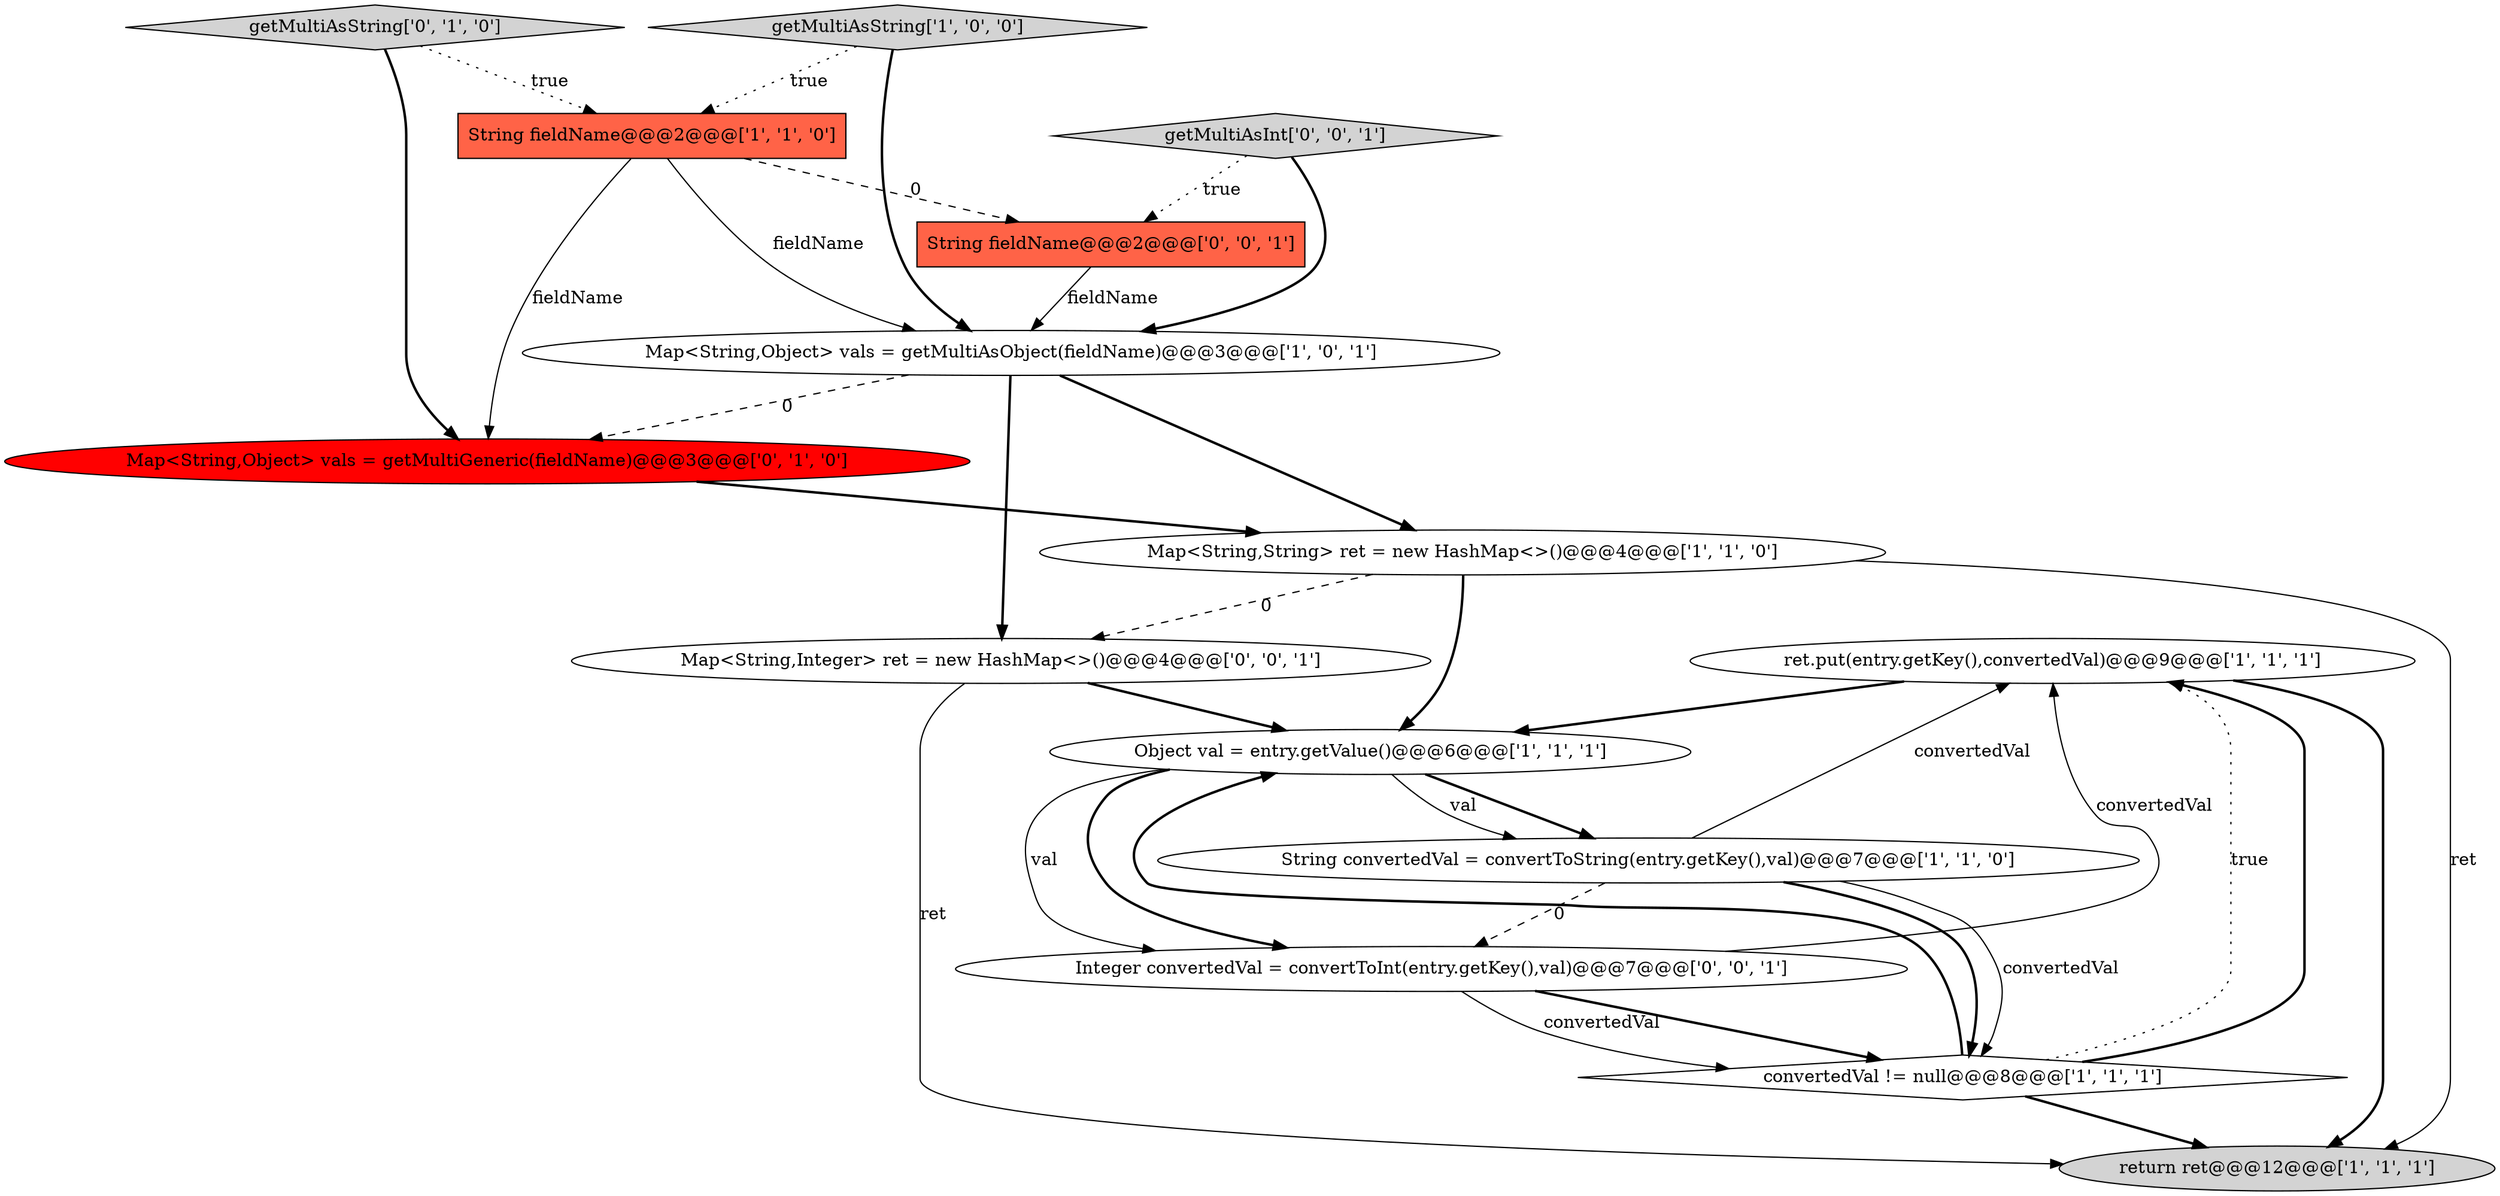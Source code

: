 digraph {
8 [style = filled, label = "ret.put(entry.getKey(),convertedVal)@@@9@@@['1', '1', '1']", fillcolor = white, shape = ellipse image = "AAA0AAABBB1BBB"];
11 [style = filled, label = "Integer convertedVal = convertToInt(entry.getKey(),val)@@@7@@@['0', '0', '1']", fillcolor = white, shape = ellipse image = "AAA0AAABBB3BBB"];
13 [style = filled, label = "String fieldName@@@2@@@['0', '0', '1']", fillcolor = tomato, shape = box image = "AAA0AAABBB3BBB"];
14 [style = filled, label = "Map<String,Integer> ret = new HashMap<>()@@@4@@@['0', '0', '1']", fillcolor = white, shape = ellipse image = "AAA0AAABBB3BBB"];
1 [style = filled, label = "Map<String,String> ret = new HashMap<>()@@@4@@@['1', '1', '0']", fillcolor = white, shape = ellipse image = "AAA0AAABBB1BBB"];
6 [style = filled, label = "String fieldName@@@2@@@['1', '1', '0']", fillcolor = tomato, shape = box image = "AAA0AAABBB1BBB"];
0 [style = filled, label = "Map<String,Object> vals = getMultiAsObject(fieldName)@@@3@@@['1', '0', '1']", fillcolor = white, shape = ellipse image = "AAA0AAABBB1BBB"];
9 [style = filled, label = "getMultiAsString['0', '1', '0']", fillcolor = lightgray, shape = diamond image = "AAA0AAABBB2BBB"];
3 [style = filled, label = "getMultiAsString['1', '0', '0']", fillcolor = lightgray, shape = diamond image = "AAA0AAABBB1BBB"];
4 [style = filled, label = "convertedVal != null@@@8@@@['1', '1', '1']", fillcolor = white, shape = diamond image = "AAA0AAABBB1BBB"];
2 [style = filled, label = "Object val = entry.getValue()@@@6@@@['1', '1', '1']", fillcolor = white, shape = ellipse image = "AAA0AAABBB1BBB"];
7 [style = filled, label = "String convertedVal = convertToString(entry.getKey(),val)@@@7@@@['1', '1', '0']", fillcolor = white, shape = ellipse image = "AAA0AAABBB1BBB"];
12 [style = filled, label = "getMultiAsInt['0', '0', '1']", fillcolor = lightgray, shape = diamond image = "AAA0AAABBB3BBB"];
10 [style = filled, label = "Map<String,Object> vals = getMultiGeneric(fieldName)@@@3@@@['0', '1', '0']", fillcolor = red, shape = ellipse image = "AAA1AAABBB2BBB"];
5 [style = filled, label = "return ret@@@12@@@['1', '1', '1']", fillcolor = lightgray, shape = ellipse image = "AAA0AAABBB1BBB"];
1->14 [style = dashed, label="0"];
11->4 [style = bold, label=""];
7->11 [style = dashed, label="0"];
4->8 [style = dotted, label="true"];
11->4 [style = solid, label="convertedVal"];
2->11 [style = solid, label="val"];
4->2 [style = bold, label=""];
7->4 [style = bold, label=""];
1->5 [style = solid, label="ret"];
9->10 [style = bold, label=""];
3->6 [style = dotted, label="true"];
9->6 [style = dotted, label="true"];
2->7 [style = solid, label="val"];
7->4 [style = solid, label="convertedVal"];
12->0 [style = bold, label=""];
0->10 [style = dashed, label="0"];
3->0 [style = bold, label=""];
7->8 [style = solid, label="convertedVal"];
0->14 [style = bold, label=""];
12->13 [style = dotted, label="true"];
6->13 [style = dashed, label="0"];
8->5 [style = bold, label=""];
8->2 [style = bold, label=""];
0->1 [style = bold, label=""];
6->10 [style = solid, label="fieldName"];
6->0 [style = solid, label="fieldName"];
13->0 [style = solid, label="fieldName"];
4->8 [style = bold, label=""];
11->8 [style = solid, label="convertedVal"];
1->2 [style = bold, label=""];
14->2 [style = bold, label=""];
2->7 [style = bold, label=""];
10->1 [style = bold, label=""];
4->5 [style = bold, label=""];
2->11 [style = bold, label=""];
14->5 [style = solid, label="ret"];
}
